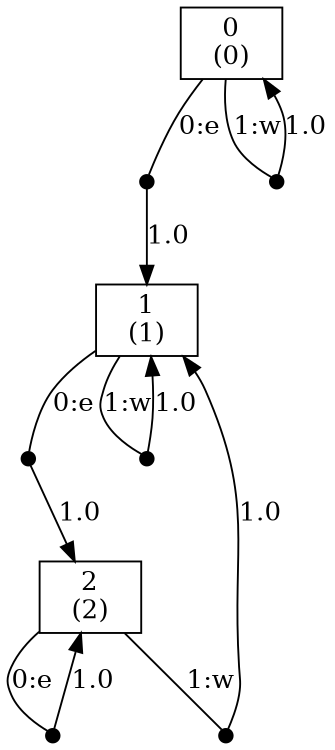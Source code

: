 digraph MDP {
size="8,5"
node [shape=box];
0 -> n0_0 [ arrowhead=none,label="0:e" ];
n0_0 [ shape=point,width=0.1,height=0.1,label="" ];
n0_0 -> 1 [ label="1.0" ];
0 -> n0_1 [ arrowhead=none,label="1:w" ];
n0_1 [ shape=point,width=0.1,height=0.1,label="" ];
n0_1 -> 0 [ label="1.0" ];
1 -> n1_0 [ arrowhead=none,label="0:e" ];
n1_0 [ shape=point,width=0.1,height=0.1,label="" ];
n1_0 -> 2 [ label="1.0" ];
1 -> n1_1 [ arrowhead=none,label="1:w" ];
n1_1 [ shape=point,width=0.1,height=0.1,label="" ];
n1_1 -> 1 [ label="1.0" ];
2 -> n2_0 [ arrowhead=none,label="0:e" ];
n2_0 [ shape=point,width=0.1,height=0.1,label="" ];
n2_0 -> 2 [ label="1.0" ];
2 -> n2_1 [ arrowhead=none,label="1:w" ];
n2_1 [ shape=point,width=0.1,height=0.1,label="" ];
n2_1 -> 1 [ label="1.0" ];
0 [label="0\n(0)"]
1 [label="1\n(1)"]
2 [label="2\n(2)"]
}
